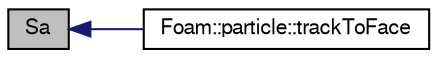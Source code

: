 digraph "Sa"
{
  bgcolor="transparent";
  edge [fontname="FreeSans",fontsize="10",labelfontname="FreeSans",labelfontsize="10"];
  node [fontname="FreeSans",fontsize="10",shape=record];
  rankdir="LR";
  Node132 [label="Sa",height=0.2,width=0.4,color="black", fillcolor="grey75", style="filled", fontcolor="black"];
  Node132 -> Node133 [dir="back",color="midnightblue",fontsize="10",style="solid",fontname="FreeSans"];
  Node133 [label="Foam::particle::trackToFace",height=0.2,width=0.4,color="black",URL="$a23586.html#a843767f232f5b61884dcd757558591e0"];
}
